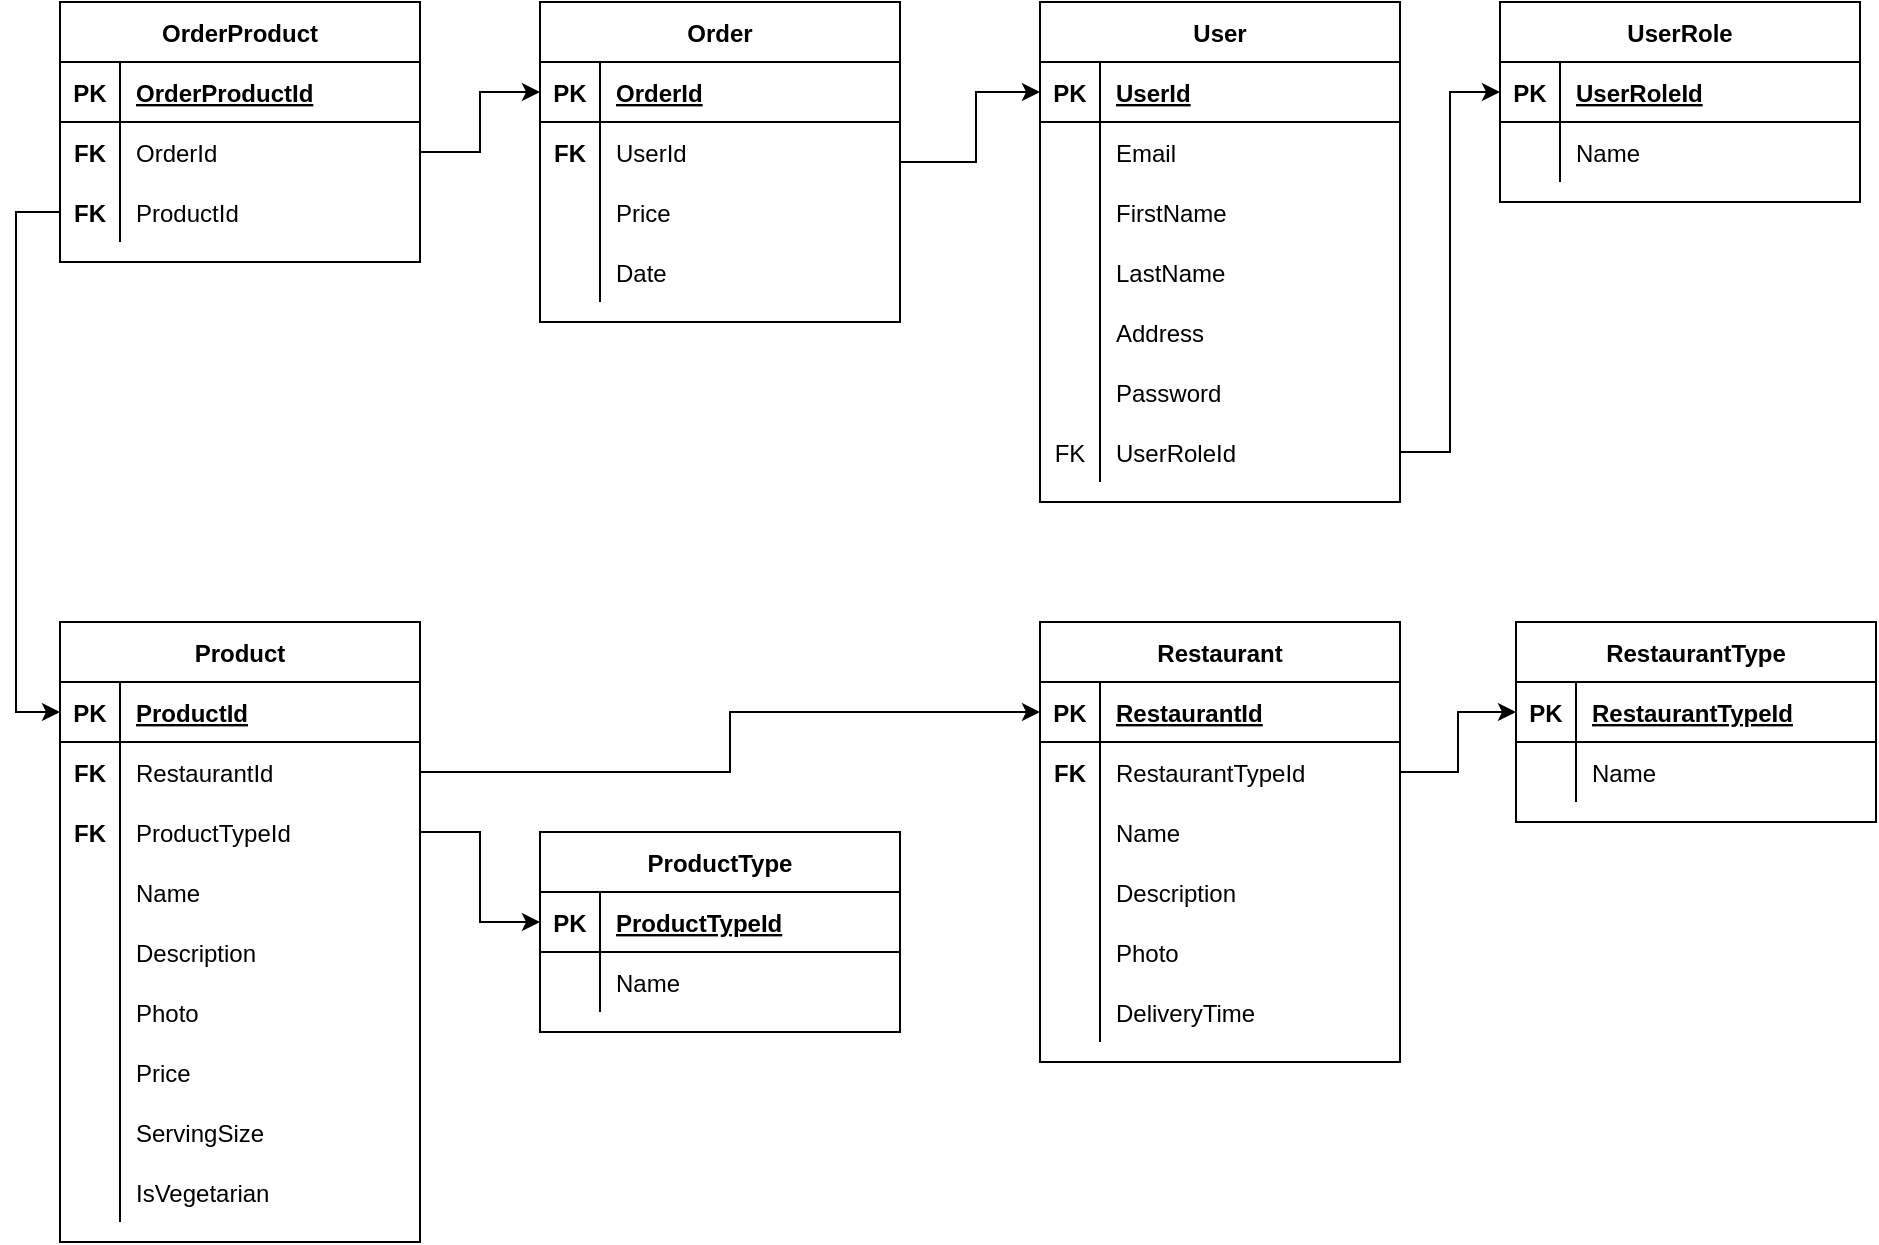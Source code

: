 <mxfile version="14.5.6" type="google"><diagram id="oCyVyAh46VMlosCdDsmd" name="Page-1"><mxGraphModel dx="2062" dy="1154" grid="1" gridSize="10" guides="1" tooltips="1" connect="1" arrows="1" fold="1" page="1" pageScale="1" pageWidth="1169" pageHeight="827" math="0" shadow="0"><root><mxCell id="0"/><mxCell id="1" parent="0"/><mxCell id="lBtri1qCRbGdytVLhp9v-1" value="User" style="shape=table;startSize=30;container=1;collapsible=1;childLayout=tableLayout;fixedRows=1;rowLines=0;fontStyle=1;align=center;resizeLast=1;" parent="1" vertex="1"><mxGeometry x="602" y="120" width="180" height="250" as="geometry"/></mxCell><mxCell id="lBtri1qCRbGdytVLhp9v-2" value="" style="shape=partialRectangle;collapsible=0;dropTarget=0;pointerEvents=0;fillColor=none;top=0;left=0;bottom=1;right=0;points=[[0,0.5],[1,0.5]];portConstraint=eastwest;" parent="lBtri1qCRbGdytVLhp9v-1" vertex="1"><mxGeometry y="30" width="180" height="30" as="geometry"/></mxCell><mxCell id="lBtri1qCRbGdytVLhp9v-3" value="PK" style="shape=partialRectangle;connectable=0;fillColor=none;top=0;left=0;bottom=0;right=0;fontStyle=1;overflow=hidden;" parent="lBtri1qCRbGdytVLhp9v-2" vertex="1"><mxGeometry width="30" height="30" as="geometry"/></mxCell><mxCell id="lBtri1qCRbGdytVLhp9v-4" value="UserId" style="shape=partialRectangle;connectable=0;fillColor=none;top=0;left=0;bottom=0;right=0;align=left;spacingLeft=6;fontStyle=5;overflow=hidden;" parent="lBtri1qCRbGdytVLhp9v-2" vertex="1"><mxGeometry x="30" width="150" height="30" as="geometry"/></mxCell><mxCell id="lBtri1qCRbGdytVLhp9v-5" value="" style="shape=partialRectangle;collapsible=0;dropTarget=0;pointerEvents=0;fillColor=none;top=0;left=0;bottom=0;right=0;points=[[0,0.5],[1,0.5]];portConstraint=eastwest;" parent="lBtri1qCRbGdytVLhp9v-1" vertex="1"><mxGeometry y="60" width="180" height="30" as="geometry"/></mxCell><mxCell id="lBtri1qCRbGdytVLhp9v-6" value="" style="shape=partialRectangle;connectable=0;fillColor=none;top=0;left=0;bottom=0;right=0;editable=1;overflow=hidden;" parent="lBtri1qCRbGdytVLhp9v-5" vertex="1"><mxGeometry width="30" height="30" as="geometry"/></mxCell><mxCell id="lBtri1qCRbGdytVLhp9v-7" value="Email" style="shape=partialRectangle;connectable=0;fillColor=none;top=0;left=0;bottom=0;right=0;align=left;spacingLeft=6;overflow=hidden;" parent="lBtri1qCRbGdytVLhp9v-5" vertex="1"><mxGeometry x="30" width="150" height="30" as="geometry"/></mxCell><mxCell id="lBtri1qCRbGdytVLhp9v-8" value="" style="shape=partialRectangle;collapsible=0;dropTarget=0;pointerEvents=0;fillColor=none;top=0;left=0;bottom=0;right=0;points=[[0,0.5],[1,0.5]];portConstraint=eastwest;" parent="lBtri1qCRbGdytVLhp9v-1" vertex="1"><mxGeometry y="90" width="180" height="30" as="geometry"/></mxCell><mxCell id="lBtri1qCRbGdytVLhp9v-9" value="" style="shape=partialRectangle;connectable=0;fillColor=none;top=0;left=0;bottom=0;right=0;editable=1;overflow=hidden;" parent="lBtri1qCRbGdytVLhp9v-8" vertex="1"><mxGeometry width="30" height="30" as="geometry"/></mxCell><mxCell id="lBtri1qCRbGdytVLhp9v-10" value="FirstName" style="shape=partialRectangle;connectable=0;fillColor=none;top=0;left=0;bottom=0;right=0;align=left;spacingLeft=6;overflow=hidden;" parent="lBtri1qCRbGdytVLhp9v-8" vertex="1"><mxGeometry x="30" width="150" height="30" as="geometry"/></mxCell><mxCell id="lBtri1qCRbGdytVLhp9v-11" value="" style="shape=partialRectangle;collapsible=0;dropTarget=0;pointerEvents=0;fillColor=none;top=0;left=0;bottom=0;right=0;points=[[0,0.5],[1,0.5]];portConstraint=eastwest;" parent="lBtri1qCRbGdytVLhp9v-1" vertex="1"><mxGeometry y="120" width="180" height="30" as="geometry"/></mxCell><mxCell id="lBtri1qCRbGdytVLhp9v-12" value="" style="shape=partialRectangle;connectable=0;fillColor=none;top=0;left=0;bottom=0;right=0;editable=1;overflow=hidden;" parent="lBtri1qCRbGdytVLhp9v-11" vertex="1"><mxGeometry width="30" height="30" as="geometry"/></mxCell><mxCell id="lBtri1qCRbGdytVLhp9v-13" value="LastName" style="shape=partialRectangle;connectable=0;fillColor=none;top=0;left=0;bottom=0;right=0;align=left;spacingLeft=6;overflow=hidden;" parent="lBtri1qCRbGdytVLhp9v-11" vertex="1"><mxGeometry x="30" width="150" height="30" as="geometry"/></mxCell><mxCell id="lBtri1qCRbGdytVLhp9v-14" value="" style="shape=partialRectangle;collapsible=0;dropTarget=0;pointerEvents=0;fillColor=none;top=0;left=0;bottom=0;right=0;points=[[0,0.5],[1,0.5]];portConstraint=eastwest;" parent="lBtri1qCRbGdytVLhp9v-1" vertex="1"><mxGeometry y="150" width="180" height="30" as="geometry"/></mxCell><mxCell id="lBtri1qCRbGdytVLhp9v-15" value="" style="shape=partialRectangle;connectable=0;fillColor=none;top=0;left=0;bottom=0;right=0;editable=1;overflow=hidden;" parent="lBtri1qCRbGdytVLhp9v-14" vertex="1"><mxGeometry width="30" height="30" as="geometry"/></mxCell><mxCell id="lBtri1qCRbGdytVLhp9v-16" value="Address" style="shape=partialRectangle;connectable=0;fillColor=none;top=0;left=0;bottom=0;right=0;align=left;spacingLeft=6;overflow=hidden;" parent="lBtri1qCRbGdytVLhp9v-14" vertex="1"><mxGeometry x="30" width="150" height="30" as="geometry"/></mxCell><mxCell id="lBtri1qCRbGdytVLhp9v-17" value="" style="shape=partialRectangle;collapsible=0;dropTarget=0;pointerEvents=0;fillColor=none;top=0;left=0;bottom=0;right=0;points=[[0,0.5],[1,0.5]];portConstraint=eastwest;" parent="lBtri1qCRbGdytVLhp9v-1" vertex="1"><mxGeometry y="180" width="180" height="30" as="geometry"/></mxCell><mxCell id="lBtri1qCRbGdytVLhp9v-18" value="" style="shape=partialRectangle;connectable=0;fillColor=none;top=0;left=0;bottom=0;right=0;editable=1;overflow=hidden;" parent="lBtri1qCRbGdytVLhp9v-17" vertex="1"><mxGeometry width="30" height="30" as="geometry"/></mxCell><mxCell id="lBtri1qCRbGdytVLhp9v-19" value="Password" style="shape=partialRectangle;connectable=0;fillColor=none;top=0;left=0;bottom=0;right=0;align=left;spacingLeft=6;overflow=hidden;" parent="lBtri1qCRbGdytVLhp9v-17" vertex="1"><mxGeometry x="30" width="150" height="30" as="geometry"/></mxCell><mxCell id="lBtri1qCRbGdytVLhp9v-20" value="" style="shape=partialRectangle;collapsible=0;dropTarget=0;pointerEvents=0;fillColor=none;top=0;left=0;bottom=0;right=0;points=[[0,0.5],[1,0.5]];portConstraint=eastwest;" parent="lBtri1qCRbGdytVLhp9v-1" vertex="1"><mxGeometry y="210" width="180" height="30" as="geometry"/></mxCell><mxCell id="lBtri1qCRbGdytVLhp9v-21" value="FK" style="shape=partialRectangle;connectable=0;fillColor=none;top=0;left=0;bottom=0;right=0;editable=1;overflow=hidden;" parent="lBtri1qCRbGdytVLhp9v-20" vertex="1"><mxGeometry width="30" height="30" as="geometry"/></mxCell><mxCell id="lBtri1qCRbGdytVLhp9v-22" value="UserRoleId" style="shape=partialRectangle;connectable=0;fillColor=none;top=0;left=0;bottom=0;right=0;align=left;spacingLeft=6;overflow=hidden;" parent="lBtri1qCRbGdytVLhp9v-20" vertex="1"><mxGeometry x="30" width="150" height="30" as="geometry"/></mxCell><mxCell id="lBtri1qCRbGdytVLhp9v-23" value="UserRole" style="shape=table;startSize=30;container=1;collapsible=1;childLayout=tableLayout;fixedRows=1;rowLines=0;fontStyle=1;align=center;resizeLast=1;" parent="1" vertex="1"><mxGeometry x="832" y="120" width="180" height="100" as="geometry"/></mxCell><mxCell id="lBtri1qCRbGdytVLhp9v-24" value="" style="shape=partialRectangle;collapsible=0;dropTarget=0;pointerEvents=0;fillColor=none;top=0;left=0;bottom=1;right=0;points=[[0,0.5],[1,0.5]];portConstraint=eastwest;" parent="lBtri1qCRbGdytVLhp9v-23" vertex="1"><mxGeometry y="30" width="180" height="30" as="geometry"/></mxCell><mxCell id="lBtri1qCRbGdytVLhp9v-25" value="PK" style="shape=partialRectangle;connectable=0;fillColor=none;top=0;left=0;bottom=0;right=0;fontStyle=1;overflow=hidden;" parent="lBtri1qCRbGdytVLhp9v-24" vertex="1"><mxGeometry width="30" height="30" as="geometry"/></mxCell><mxCell id="lBtri1qCRbGdytVLhp9v-26" value="UserRoleId" style="shape=partialRectangle;connectable=0;fillColor=none;top=0;left=0;bottom=0;right=0;align=left;spacingLeft=6;fontStyle=5;overflow=hidden;" parent="lBtri1qCRbGdytVLhp9v-24" vertex="1"><mxGeometry x="30" width="150" height="30" as="geometry"/></mxCell><mxCell id="lBtri1qCRbGdytVLhp9v-27" value="" style="shape=partialRectangle;collapsible=0;dropTarget=0;pointerEvents=0;fillColor=none;top=0;left=0;bottom=0;right=0;points=[[0,0.5],[1,0.5]];portConstraint=eastwest;" parent="lBtri1qCRbGdytVLhp9v-23" vertex="1"><mxGeometry y="60" width="180" height="30" as="geometry"/></mxCell><mxCell id="lBtri1qCRbGdytVLhp9v-28" value="" style="shape=partialRectangle;connectable=0;fillColor=none;top=0;left=0;bottom=0;right=0;editable=1;overflow=hidden;" parent="lBtri1qCRbGdytVLhp9v-27" vertex="1"><mxGeometry width="30" height="30" as="geometry"/></mxCell><mxCell id="lBtri1qCRbGdytVLhp9v-29" value="Name" style="shape=partialRectangle;connectable=0;fillColor=none;top=0;left=0;bottom=0;right=0;align=left;spacingLeft=6;overflow=hidden;" parent="lBtri1qCRbGdytVLhp9v-27" vertex="1"><mxGeometry x="30" width="150" height="30" as="geometry"/></mxCell><mxCell id="lBtri1qCRbGdytVLhp9v-30" style="edgeStyle=orthogonalEdgeStyle;rounded=0;orthogonalLoop=1;jettySize=auto;html=1;entryX=0;entryY=0.5;entryDx=0;entryDy=0;" parent="1" source="lBtri1qCRbGdytVLhp9v-20" target="lBtri1qCRbGdytVLhp9v-24" edge="1"><mxGeometry relative="1" as="geometry"/></mxCell><mxCell id="lBtri1qCRbGdytVLhp9v-32" value="RestaurantType" style="shape=table;startSize=30;container=1;collapsible=1;childLayout=tableLayout;fixedRows=1;rowLines=0;fontStyle=1;align=center;resizeLast=1;" parent="1" vertex="1"><mxGeometry x="840" y="430" width="180" height="100" as="geometry"/></mxCell><mxCell id="lBtri1qCRbGdytVLhp9v-33" value="" style="shape=partialRectangle;collapsible=0;dropTarget=0;pointerEvents=0;fillColor=none;top=0;left=0;bottom=1;right=0;points=[[0,0.5],[1,0.5]];portConstraint=eastwest;" parent="lBtri1qCRbGdytVLhp9v-32" vertex="1"><mxGeometry y="30" width="180" height="30" as="geometry"/></mxCell><mxCell id="lBtri1qCRbGdytVLhp9v-34" value="PK" style="shape=partialRectangle;connectable=0;fillColor=none;top=0;left=0;bottom=0;right=0;fontStyle=1;overflow=hidden;" parent="lBtri1qCRbGdytVLhp9v-33" vertex="1"><mxGeometry width="30" height="30" as="geometry"/></mxCell><mxCell id="lBtri1qCRbGdytVLhp9v-35" value="RestaurantTypeId" style="shape=partialRectangle;connectable=0;fillColor=none;top=0;left=0;bottom=0;right=0;align=left;spacingLeft=6;fontStyle=5;overflow=hidden;" parent="lBtri1qCRbGdytVLhp9v-33" vertex="1"><mxGeometry x="30" width="150" height="30" as="geometry"/></mxCell><mxCell id="lBtri1qCRbGdytVLhp9v-36" value="" style="shape=partialRectangle;collapsible=0;dropTarget=0;pointerEvents=0;fillColor=none;top=0;left=0;bottom=0;right=0;points=[[0,0.5],[1,0.5]];portConstraint=eastwest;" parent="lBtri1qCRbGdytVLhp9v-32" vertex="1"><mxGeometry y="60" width="180" height="30" as="geometry"/></mxCell><mxCell id="lBtri1qCRbGdytVLhp9v-37" value="" style="shape=partialRectangle;connectable=0;fillColor=none;top=0;left=0;bottom=0;right=0;editable=1;overflow=hidden;" parent="lBtri1qCRbGdytVLhp9v-36" vertex="1"><mxGeometry width="30" height="30" as="geometry"/></mxCell><mxCell id="lBtri1qCRbGdytVLhp9v-38" value="Name" style="shape=partialRectangle;connectable=0;fillColor=none;top=0;left=0;bottom=0;right=0;align=left;spacingLeft=6;overflow=hidden;" parent="lBtri1qCRbGdytVLhp9v-36" vertex="1"><mxGeometry x="30" width="150" height="30" as="geometry"/></mxCell><mxCell id="lBtri1qCRbGdytVLhp9v-39" value="Restaurant" style="shape=table;startSize=30;container=1;collapsible=1;childLayout=tableLayout;fixedRows=1;rowLines=0;fontStyle=1;align=center;resizeLast=1;" parent="1" vertex="1"><mxGeometry x="602" y="430" width="180" height="220" as="geometry"/></mxCell><mxCell id="lBtri1qCRbGdytVLhp9v-40" value="" style="shape=partialRectangle;collapsible=0;dropTarget=0;pointerEvents=0;fillColor=none;top=0;left=0;bottom=1;right=0;points=[[0,0.5],[1,0.5]];portConstraint=eastwest;" parent="lBtri1qCRbGdytVLhp9v-39" vertex="1"><mxGeometry y="30" width="180" height="30" as="geometry"/></mxCell><mxCell id="lBtri1qCRbGdytVLhp9v-41" value="PK" style="shape=partialRectangle;connectable=0;fillColor=none;top=0;left=0;bottom=0;right=0;fontStyle=1;overflow=hidden;" parent="lBtri1qCRbGdytVLhp9v-40" vertex="1"><mxGeometry width="30" height="30" as="geometry"/></mxCell><mxCell id="lBtri1qCRbGdytVLhp9v-42" value="RestaurantId" style="shape=partialRectangle;connectable=0;fillColor=none;top=0;left=0;bottom=0;right=0;align=left;spacingLeft=6;fontStyle=5;overflow=hidden;" parent="lBtri1qCRbGdytVLhp9v-40" vertex="1"><mxGeometry x="30" width="150" height="30" as="geometry"/></mxCell><mxCell id="lBtri1qCRbGdytVLhp9v-43" value="" style="shape=partialRectangle;collapsible=0;dropTarget=0;pointerEvents=0;fillColor=none;top=0;left=0;bottom=0;right=0;points=[[0,0.5],[1,0.5]];portConstraint=eastwest;" parent="lBtri1qCRbGdytVLhp9v-39" vertex="1"><mxGeometry y="60" width="180" height="30" as="geometry"/></mxCell><mxCell id="lBtri1qCRbGdytVLhp9v-44" value="FK" style="shape=partialRectangle;connectable=0;fillColor=none;top=0;left=0;bottom=0;right=0;editable=1;overflow=hidden;fontStyle=1" parent="lBtri1qCRbGdytVLhp9v-43" vertex="1"><mxGeometry width="30" height="30" as="geometry"/></mxCell><mxCell id="lBtri1qCRbGdytVLhp9v-45" value="RestaurantTypeId" style="shape=partialRectangle;connectable=0;fillColor=none;top=0;left=0;bottom=0;right=0;align=left;spacingLeft=6;overflow=hidden;" parent="lBtri1qCRbGdytVLhp9v-43" vertex="1"><mxGeometry x="30" width="150" height="30" as="geometry"/></mxCell><mxCell id="lBtri1qCRbGdytVLhp9v-46" value="" style="shape=partialRectangle;collapsible=0;dropTarget=0;pointerEvents=0;fillColor=none;top=0;left=0;bottom=0;right=0;points=[[0,0.5],[1,0.5]];portConstraint=eastwest;" parent="lBtri1qCRbGdytVLhp9v-39" vertex="1"><mxGeometry y="90" width="180" height="30" as="geometry"/></mxCell><mxCell id="lBtri1qCRbGdytVLhp9v-47" value="" style="shape=partialRectangle;connectable=0;fillColor=none;top=0;left=0;bottom=0;right=0;editable=1;overflow=hidden;" parent="lBtri1qCRbGdytVLhp9v-46" vertex="1"><mxGeometry width="30" height="30" as="geometry"/></mxCell><mxCell id="lBtri1qCRbGdytVLhp9v-48" value="Name" style="shape=partialRectangle;connectable=0;fillColor=none;top=0;left=0;bottom=0;right=0;align=left;spacingLeft=6;overflow=hidden;" parent="lBtri1qCRbGdytVLhp9v-46" vertex="1"><mxGeometry x="30" width="150" height="30" as="geometry"/></mxCell><mxCell id="lBtri1qCRbGdytVLhp9v-49" value="" style="shape=partialRectangle;collapsible=0;dropTarget=0;pointerEvents=0;fillColor=none;top=0;left=0;bottom=0;right=0;points=[[0,0.5],[1,0.5]];portConstraint=eastwest;" parent="lBtri1qCRbGdytVLhp9v-39" vertex="1"><mxGeometry y="120" width="180" height="30" as="geometry"/></mxCell><mxCell id="lBtri1qCRbGdytVLhp9v-50" value="" style="shape=partialRectangle;connectable=0;fillColor=none;top=0;left=0;bottom=0;right=0;editable=1;overflow=hidden;" parent="lBtri1qCRbGdytVLhp9v-49" vertex="1"><mxGeometry width="30" height="30" as="geometry"/></mxCell><mxCell id="lBtri1qCRbGdytVLhp9v-51" value="Description" style="shape=partialRectangle;connectable=0;fillColor=none;top=0;left=0;bottom=0;right=0;align=left;spacingLeft=6;overflow=hidden;" parent="lBtri1qCRbGdytVLhp9v-49" vertex="1"><mxGeometry x="30" width="150" height="30" as="geometry"/></mxCell><mxCell id="lBtri1qCRbGdytVLhp9v-52" value="" style="shape=partialRectangle;collapsible=0;dropTarget=0;pointerEvents=0;fillColor=none;top=0;left=0;bottom=0;right=0;points=[[0,0.5],[1,0.5]];portConstraint=eastwest;" parent="lBtri1qCRbGdytVLhp9v-39" vertex="1"><mxGeometry y="150" width="180" height="30" as="geometry"/></mxCell><mxCell id="lBtri1qCRbGdytVLhp9v-53" value="" style="shape=partialRectangle;connectable=0;fillColor=none;top=0;left=0;bottom=0;right=0;editable=1;overflow=hidden;" parent="lBtri1qCRbGdytVLhp9v-52" vertex="1"><mxGeometry width="30" height="30" as="geometry"/></mxCell><mxCell id="lBtri1qCRbGdytVLhp9v-54" value="Photo" style="shape=partialRectangle;connectable=0;fillColor=none;top=0;left=0;bottom=0;right=0;align=left;spacingLeft=6;overflow=hidden;" parent="lBtri1qCRbGdytVLhp9v-52" vertex="1"><mxGeometry x="30" width="150" height="30" as="geometry"/></mxCell><mxCell id="lBtri1qCRbGdytVLhp9v-55" value="" style="shape=partialRectangle;collapsible=0;dropTarget=0;pointerEvents=0;fillColor=none;top=0;left=0;bottom=0;right=0;points=[[0,0.5],[1,0.5]];portConstraint=eastwest;" parent="lBtri1qCRbGdytVLhp9v-39" vertex="1"><mxGeometry y="180" width="180" height="30" as="geometry"/></mxCell><mxCell id="lBtri1qCRbGdytVLhp9v-56" value="" style="shape=partialRectangle;connectable=0;fillColor=none;top=0;left=0;bottom=0;right=0;editable=1;overflow=hidden;" parent="lBtri1qCRbGdytVLhp9v-55" vertex="1"><mxGeometry width="30" height="30" as="geometry"/></mxCell><mxCell id="lBtri1qCRbGdytVLhp9v-57" value="DeliveryTime" style="shape=partialRectangle;connectable=0;fillColor=none;top=0;left=0;bottom=0;right=0;align=left;spacingLeft=6;overflow=hidden;" parent="lBtri1qCRbGdytVLhp9v-55" vertex="1"><mxGeometry x="30" width="150" height="30" as="geometry"/></mxCell><mxCell id="lBtri1qCRbGdytVLhp9v-58" value="Product" style="shape=table;startSize=30;container=1;collapsible=1;childLayout=tableLayout;fixedRows=1;rowLines=0;fontStyle=1;align=center;resizeLast=1;" parent="1" vertex="1"><mxGeometry x="112" y="430" width="180" height="310" as="geometry"/></mxCell><mxCell id="lBtri1qCRbGdytVLhp9v-59" value="" style="shape=partialRectangle;collapsible=0;dropTarget=0;pointerEvents=0;fillColor=none;top=0;left=0;bottom=1;right=0;points=[[0,0.5],[1,0.5]];portConstraint=eastwest;" parent="lBtri1qCRbGdytVLhp9v-58" vertex="1"><mxGeometry y="30" width="180" height="30" as="geometry"/></mxCell><mxCell id="lBtri1qCRbGdytVLhp9v-60" value="PK" style="shape=partialRectangle;connectable=0;fillColor=none;top=0;left=0;bottom=0;right=0;fontStyle=1;overflow=hidden;" parent="lBtri1qCRbGdytVLhp9v-59" vertex="1"><mxGeometry width="30" height="30" as="geometry"/></mxCell><mxCell id="lBtri1qCRbGdytVLhp9v-61" value="ProductId" style="shape=partialRectangle;connectable=0;fillColor=none;top=0;left=0;bottom=0;right=0;align=left;spacingLeft=6;fontStyle=5;overflow=hidden;" parent="lBtri1qCRbGdytVLhp9v-59" vertex="1"><mxGeometry x="30" width="150" height="30" as="geometry"/></mxCell><mxCell id="lBtri1qCRbGdytVLhp9v-62" value="" style="shape=partialRectangle;collapsible=0;dropTarget=0;pointerEvents=0;fillColor=none;top=0;left=0;bottom=0;right=0;points=[[0,0.5],[1,0.5]];portConstraint=eastwest;" parent="lBtri1qCRbGdytVLhp9v-58" vertex="1"><mxGeometry y="60" width="180" height="30" as="geometry"/></mxCell><mxCell id="lBtri1qCRbGdytVLhp9v-63" value="FK" style="shape=partialRectangle;connectable=0;fillColor=none;top=0;left=0;bottom=0;right=0;editable=1;overflow=hidden;fontStyle=1" parent="lBtri1qCRbGdytVLhp9v-62" vertex="1"><mxGeometry width="30" height="30" as="geometry"/></mxCell><mxCell id="lBtri1qCRbGdytVLhp9v-64" value="RestaurantId" style="shape=partialRectangle;connectable=0;fillColor=none;top=0;left=0;bottom=0;right=0;align=left;spacingLeft=6;overflow=hidden;" parent="lBtri1qCRbGdytVLhp9v-62" vertex="1"><mxGeometry x="30" width="150" height="30" as="geometry"/></mxCell><mxCell id="lBtri1qCRbGdytVLhp9v-65" value="" style="shape=partialRectangle;collapsible=0;dropTarget=0;pointerEvents=0;fillColor=none;top=0;left=0;bottom=0;right=0;points=[[0,0.5],[1,0.5]];portConstraint=eastwest;" parent="lBtri1qCRbGdytVLhp9v-58" vertex="1"><mxGeometry y="90" width="180" height="30" as="geometry"/></mxCell><mxCell id="lBtri1qCRbGdytVLhp9v-66" value="FK" style="shape=partialRectangle;connectable=0;fillColor=none;top=0;left=0;bottom=0;right=0;editable=1;overflow=hidden;fontStyle=1" parent="lBtri1qCRbGdytVLhp9v-65" vertex="1"><mxGeometry width="30" height="30" as="geometry"/></mxCell><mxCell id="lBtri1qCRbGdytVLhp9v-67" value="ProductTypeId" style="shape=partialRectangle;connectable=0;fillColor=none;top=0;left=0;bottom=0;right=0;align=left;spacingLeft=6;overflow=hidden;" parent="lBtri1qCRbGdytVLhp9v-65" vertex="1"><mxGeometry x="30" width="150" height="30" as="geometry"/></mxCell><mxCell id="lBtri1qCRbGdytVLhp9v-68" value="" style="shape=partialRectangle;collapsible=0;dropTarget=0;pointerEvents=0;fillColor=none;top=0;left=0;bottom=0;right=0;points=[[0,0.5],[1,0.5]];portConstraint=eastwest;" parent="lBtri1qCRbGdytVLhp9v-58" vertex="1"><mxGeometry y="120" width="180" height="30" as="geometry"/></mxCell><mxCell id="lBtri1qCRbGdytVLhp9v-69" value="" style="shape=partialRectangle;connectable=0;fillColor=none;top=0;left=0;bottom=0;right=0;editable=1;overflow=hidden;" parent="lBtri1qCRbGdytVLhp9v-68" vertex="1"><mxGeometry width="30" height="30" as="geometry"/></mxCell><mxCell id="lBtri1qCRbGdytVLhp9v-70" value="Name" style="shape=partialRectangle;connectable=0;fillColor=none;top=0;left=0;bottom=0;right=0;align=left;spacingLeft=6;overflow=hidden;" parent="lBtri1qCRbGdytVLhp9v-68" vertex="1"><mxGeometry x="30" width="150" height="30" as="geometry"/></mxCell><mxCell id="lBtri1qCRbGdytVLhp9v-71" value="" style="shape=partialRectangle;collapsible=0;dropTarget=0;pointerEvents=0;fillColor=none;top=0;left=0;bottom=0;right=0;points=[[0,0.5],[1,0.5]];portConstraint=eastwest;" parent="lBtri1qCRbGdytVLhp9v-58" vertex="1"><mxGeometry y="150" width="180" height="30" as="geometry"/></mxCell><mxCell id="lBtri1qCRbGdytVLhp9v-72" value="" style="shape=partialRectangle;connectable=0;fillColor=none;top=0;left=0;bottom=0;right=0;editable=1;overflow=hidden;" parent="lBtri1qCRbGdytVLhp9v-71" vertex="1"><mxGeometry width="30" height="30" as="geometry"/></mxCell><mxCell id="lBtri1qCRbGdytVLhp9v-73" value="Description" style="shape=partialRectangle;connectable=0;fillColor=none;top=0;left=0;bottom=0;right=0;align=left;spacingLeft=6;overflow=hidden;" parent="lBtri1qCRbGdytVLhp9v-71" vertex="1"><mxGeometry x="30" width="150" height="30" as="geometry"/></mxCell><mxCell id="lBtri1qCRbGdytVLhp9v-74" value="" style="shape=partialRectangle;collapsible=0;dropTarget=0;pointerEvents=0;fillColor=none;top=0;left=0;bottom=0;right=0;points=[[0,0.5],[1,0.5]];portConstraint=eastwest;" parent="lBtri1qCRbGdytVLhp9v-58" vertex="1"><mxGeometry y="180" width="180" height="30" as="geometry"/></mxCell><mxCell id="lBtri1qCRbGdytVLhp9v-75" value="" style="shape=partialRectangle;connectable=0;fillColor=none;top=0;left=0;bottom=0;right=0;editable=1;overflow=hidden;" parent="lBtri1qCRbGdytVLhp9v-74" vertex="1"><mxGeometry width="30" height="30" as="geometry"/></mxCell><mxCell id="lBtri1qCRbGdytVLhp9v-76" value="Photo" style="shape=partialRectangle;connectable=0;fillColor=none;top=0;left=0;bottom=0;right=0;align=left;spacingLeft=6;overflow=hidden;" parent="lBtri1qCRbGdytVLhp9v-74" vertex="1"><mxGeometry x="30" width="150" height="30" as="geometry"/></mxCell><mxCell id="lBtri1qCRbGdytVLhp9v-77" value="" style="shape=partialRectangle;collapsible=0;dropTarget=0;pointerEvents=0;fillColor=none;top=0;left=0;bottom=0;right=0;points=[[0,0.5],[1,0.5]];portConstraint=eastwest;" parent="lBtri1qCRbGdytVLhp9v-58" vertex="1"><mxGeometry y="210" width="180" height="30" as="geometry"/></mxCell><mxCell id="lBtri1qCRbGdytVLhp9v-78" value="" style="shape=partialRectangle;connectable=0;fillColor=none;top=0;left=0;bottom=0;right=0;editable=1;overflow=hidden;" parent="lBtri1qCRbGdytVLhp9v-77" vertex="1"><mxGeometry width="30" height="30" as="geometry"/></mxCell><mxCell id="lBtri1qCRbGdytVLhp9v-79" value="Price" style="shape=partialRectangle;connectable=0;fillColor=none;top=0;left=0;bottom=0;right=0;align=left;spacingLeft=6;overflow=hidden;" parent="lBtri1qCRbGdytVLhp9v-77" vertex="1"><mxGeometry x="30" width="150" height="30" as="geometry"/></mxCell><mxCell id="lBtri1qCRbGdytVLhp9v-80" value="" style="shape=partialRectangle;collapsible=0;dropTarget=0;pointerEvents=0;fillColor=none;top=0;left=0;bottom=0;right=0;points=[[0,0.5],[1,0.5]];portConstraint=eastwest;" parent="lBtri1qCRbGdytVLhp9v-58" vertex="1"><mxGeometry y="240" width="180" height="30" as="geometry"/></mxCell><mxCell id="lBtri1qCRbGdytVLhp9v-81" value="" style="shape=partialRectangle;connectable=0;fillColor=none;top=0;left=0;bottom=0;right=0;editable=1;overflow=hidden;" parent="lBtri1qCRbGdytVLhp9v-80" vertex="1"><mxGeometry width="30" height="30" as="geometry"/></mxCell><mxCell id="lBtri1qCRbGdytVLhp9v-82" value="ServingSize" style="shape=partialRectangle;connectable=0;fillColor=none;top=0;left=0;bottom=0;right=0;align=left;spacingLeft=6;overflow=hidden;" parent="lBtri1qCRbGdytVLhp9v-80" vertex="1"><mxGeometry x="30" width="150" height="30" as="geometry"/></mxCell><mxCell id="lBtri1qCRbGdytVLhp9v-83" value="" style="shape=partialRectangle;collapsible=0;dropTarget=0;pointerEvents=0;fillColor=none;top=0;left=0;bottom=0;right=0;points=[[0,0.5],[1,0.5]];portConstraint=eastwest;" parent="lBtri1qCRbGdytVLhp9v-58" vertex="1"><mxGeometry y="270" width="180" height="30" as="geometry"/></mxCell><mxCell id="lBtri1qCRbGdytVLhp9v-84" value="" style="shape=partialRectangle;connectable=0;fillColor=none;top=0;left=0;bottom=0;right=0;editable=1;overflow=hidden;" parent="lBtri1qCRbGdytVLhp9v-83" vertex="1"><mxGeometry width="30" height="30" as="geometry"/></mxCell><mxCell id="lBtri1qCRbGdytVLhp9v-85" value="IsVegetarian" style="shape=partialRectangle;connectable=0;fillColor=none;top=0;left=0;bottom=0;right=0;align=left;spacingLeft=6;overflow=hidden;" parent="lBtri1qCRbGdytVLhp9v-83" vertex="1"><mxGeometry x="30" width="150" height="30" as="geometry"/></mxCell><mxCell id="lBtri1qCRbGdytVLhp9v-86" value="ProductType" style="shape=table;startSize=30;container=1;collapsible=1;childLayout=tableLayout;fixedRows=1;rowLines=0;fontStyle=1;align=center;resizeLast=1;" parent="1" vertex="1"><mxGeometry x="352" y="535" width="180" height="100" as="geometry"/></mxCell><mxCell id="lBtri1qCRbGdytVLhp9v-87" value="" style="shape=partialRectangle;collapsible=0;dropTarget=0;pointerEvents=0;fillColor=none;top=0;left=0;bottom=1;right=0;points=[[0,0.5],[1,0.5]];portConstraint=eastwest;" parent="lBtri1qCRbGdytVLhp9v-86" vertex="1"><mxGeometry y="30" width="180" height="30" as="geometry"/></mxCell><mxCell id="lBtri1qCRbGdytVLhp9v-88" value="PK" style="shape=partialRectangle;connectable=0;fillColor=none;top=0;left=0;bottom=0;right=0;fontStyle=1;overflow=hidden;" parent="lBtri1qCRbGdytVLhp9v-87" vertex="1"><mxGeometry width="30" height="30" as="geometry"/></mxCell><mxCell id="lBtri1qCRbGdytVLhp9v-89" value="ProductTypeId" style="shape=partialRectangle;connectable=0;fillColor=none;top=0;left=0;bottom=0;right=0;align=left;spacingLeft=6;fontStyle=5;overflow=hidden;" parent="lBtri1qCRbGdytVLhp9v-87" vertex="1"><mxGeometry x="30" width="150" height="30" as="geometry"/></mxCell><mxCell id="lBtri1qCRbGdytVLhp9v-90" value="" style="shape=partialRectangle;collapsible=0;dropTarget=0;pointerEvents=0;fillColor=none;top=0;left=0;bottom=0;right=0;points=[[0,0.5],[1,0.5]];portConstraint=eastwest;" parent="lBtri1qCRbGdytVLhp9v-86" vertex="1"><mxGeometry y="60" width="180" height="30" as="geometry"/></mxCell><mxCell id="lBtri1qCRbGdytVLhp9v-91" value="" style="shape=partialRectangle;connectable=0;fillColor=none;top=0;left=0;bottom=0;right=0;editable=1;overflow=hidden;" parent="lBtri1qCRbGdytVLhp9v-90" vertex="1"><mxGeometry width="30" height="30" as="geometry"/></mxCell><mxCell id="lBtri1qCRbGdytVLhp9v-92" value="Name" style="shape=partialRectangle;connectable=0;fillColor=none;top=0;left=0;bottom=0;right=0;align=left;spacingLeft=6;overflow=hidden;" parent="lBtri1qCRbGdytVLhp9v-90" vertex="1"><mxGeometry x="30" width="150" height="30" as="geometry"/></mxCell><mxCell id="lBtri1qCRbGdytVLhp9v-131" style="edgeStyle=orthogonalEdgeStyle;rounded=0;orthogonalLoop=1;jettySize=auto;html=1;entryX=0;entryY=0.5;entryDx=0;entryDy=0;" parent="1" source="lBtri1qCRbGdytVLhp9v-103" target="lBtri1qCRbGdytVLhp9v-2" edge="1"><mxGeometry relative="1" as="geometry"><Array as="points"><mxPoint x="570" y="200"/><mxPoint x="570" y="165"/></Array></mxGeometry></mxCell><mxCell id="lBtri1qCRbGdytVLhp9v-103" value="Order" style="shape=table;startSize=30;container=1;collapsible=1;childLayout=tableLayout;fixedRows=1;rowLines=0;fontStyle=1;align=center;resizeLast=1;" parent="1" vertex="1"><mxGeometry x="352" y="120" width="180" height="160" as="geometry"/></mxCell><mxCell id="lBtri1qCRbGdytVLhp9v-104" value="" style="shape=partialRectangle;collapsible=0;dropTarget=0;pointerEvents=0;fillColor=none;top=0;left=0;bottom=1;right=0;points=[[0,0.5],[1,0.5]];portConstraint=eastwest;" parent="lBtri1qCRbGdytVLhp9v-103" vertex="1"><mxGeometry y="30" width="180" height="30" as="geometry"/></mxCell><mxCell id="lBtri1qCRbGdytVLhp9v-105" value="PK" style="shape=partialRectangle;connectable=0;fillColor=none;top=0;left=0;bottom=0;right=0;fontStyle=1;overflow=hidden;" parent="lBtri1qCRbGdytVLhp9v-104" vertex="1"><mxGeometry width="30" height="30" as="geometry"/></mxCell><mxCell id="lBtri1qCRbGdytVLhp9v-106" value="OrderId" style="shape=partialRectangle;connectable=0;fillColor=none;top=0;left=0;bottom=0;right=0;align=left;spacingLeft=6;fontStyle=5;overflow=hidden;" parent="lBtri1qCRbGdytVLhp9v-104" vertex="1"><mxGeometry x="30" width="150" height="30" as="geometry"/></mxCell><mxCell id="lBtri1qCRbGdytVLhp9v-107" value="" style="shape=partialRectangle;collapsible=0;dropTarget=0;pointerEvents=0;fillColor=none;top=0;left=0;bottom=0;right=0;points=[[0,0.5],[1,0.5]];portConstraint=eastwest;" parent="lBtri1qCRbGdytVLhp9v-103" vertex="1"><mxGeometry y="60" width="180" height="30" as="geometry"/></mxCell><mxCell id="lBtri1qCRbGdytVLhp9v-108" value="FK" style="shape=partialRectangle;connectable=0;fillColor=none;top=0;left=0;bottom=0;right=0;editable=1;overflow=hidden;fontStyle=1" parent="lBtri1qCRbGdytVLhp9v-107" vertex="1"><mxGeometry width="30" height="30" as="geometry"/></mxCell><mxCell id="lBtri1qCRbGdytVLhp9v-109" value="UserId" style="shape=partialRectangle;connectable=0;fillColor=none;top=0;left=0;bottom=0;right=0;align=left;spacingLeft=6;overflow=hidden;" parent="lBtri1qCRbGdytVLhp9v-107" vertex="1"><mxGeometry x="30" width="150" height="30" as="geometry"/></mxCell><mxCell id="lBtri1qCRbGdytVLhp9v-110" value="" style="shape=partialRectangle;collapsible=0;dropTarget=0;pointerEvents=0;fillColor=none;top=0;left=0;bottom=0;right=0;points=[[0,0.5],[1,0.5]];portConstraint=eastwest;" parent="lBtri1qCRbGdytVLhp9v-103" vertex="1"><mxGeometry y="90" width="180" height="30" as="geometry"/></mxCell><mxCell id="lBtri1qCRbGdytVLhp9v-111" value="" style="shape=partialRectangle;connectable=0;fillColor=none;top=0;left=0;bottom=0;right=0;editable=1;overflow=hidden;" parent="lBtri1qCRbGdytVLhp9v-110" vertex="1"><mxGeometry width="30" height="30" as="geometry"/></mxCell><mxCell id="lBtri1qCRbGdytVLhp9v-112" value="Price" style="shape=partialRectangle;connectable=0;fillColor=none;top=0;left=0;bottom=0;right=0;align=left;spacingLeft=6;overflow=hidden;" parent="lBtri1qCRbGdytVLhp9v-110" vertex="1"><mxGeometry x="30" width="150" height="30" as="geometry"/></mxCell><mxCell id="lBtri1qCRbGdytVLhp9v-113" value="" style="shape=partialRectangle;collapsible=0;dropTarget=0;pointerEvents=0;fillColor=none;top=0;left=0;bottom=0;right=0;points=[[0,0.5],[1,0.5]];portConstraint=eastwest;" parent="lBtri1qCRbGdytVLhp9v-103" vertex="1"><mxGeometry y="120" width="180" height="30" as="geometry"/></mxCell><mxCell id="lBtri1qCRbGdytVLhp9v-114" value="" style="shape=partialRectangle;connectable=0;fillColor=none;top=0;left=0;bottom=0;right=0;editable=1;overflow=hidden;" parent="lBtri1qCRbGdytVLhp9v-113" vertex="1"><mxGeometry width="30" height="30" as="geometry"/></mxCell><mxCell id="lBtri1qCRbGdytVLhp9v-115" value="Date" style="shape=partialRectangle;connectable=0;fillColor=none;top=0;left=0;bottom=0;right=0;align=left;spacingLeft=6;overflow=hidden;" parent="lBtri1qCRbGdytVLhp9v-113" vertex="1"><mxGeometry x="30" width="150" height="30" as="geometry"/></mxCell><mxCell id="lBtri1qCRbGdytVLhp9v-116" value="OrderProduct" style="shape=table;startSize=30;container=1;collapsible=1;childLayout=tableLayout;fixedRows=1;rowLines=0;fontStyle=1;align=center;resizeLast=1;" parent="1" vertex="1"><mxGeometry x="112" y="120" width="180" height="130" as="geometry"/></mxCell><mxCell id="lBtri1qCRbGdytVLhp9v-117" value="" style="shape=partialRectangle;collapsible=0;dropTarget=0;pointerEvents=0;fillColor=none;top=0;left=0;bottom=1;right=0;points=[[0,0.5],[1,0.5]];portConstraint=eastwest;" parent="lBtri1qCRbGdytVLhp9v-116" vertex="1"><mxGeometry y="30" width="180" height="30" as="geometry"/></mxCell><mxCell id="lBtri1qCRbGdytVLhp9v-118" value="PK" style="shape=partialRectangle;connectable=0;fillColor=none;top=0;left=0;bottom=0;right=0;fontStyle=1;overflow=hidden;" parent="lBtri1qCRbGdytVLhp9v-117" vertex="1"><mxGeometry width="30" height="30" as="geometry"/></mxCell><mxCell id="lBtri1qCRbGdytVLhp9v-119" value="OrderProductId" style="shape=partialRectangle;connectable=0;fillColor=none;top=0;left=0;bottom=0;right=0;align=left;spacingLeft=6;fontStyle=5;overflow=hidden;" parent="lBtri1qCRbGdytVLhp9v-117" vertex="1"><mxGeometry x="30" width="150" height="30" as="geometry"/></mxCell><mxCell id="lBtri1qCRbGdytVLhp9v-120" value="" style="shape=partialRectangle;collapsible=0;dropTarget=0;pointerEvents=0;fillColor=none;top=0;left=0;bottom=0;right=0;points=[[0,0.5],[1,0.5]];portConstraint=eastwest;" parent="lBtri1qCRbGdytVLhp9v-116" vertex="1"><mxGeometry y="60" width="180" height="30" as="geometry"/></mxCell><mxCell id="lBtri1qCRbGdytVLhp9v-121" value="FK" style="shape=partialRectangle;connectable=0;fillColor=none;top=0;left=0;bottom=0;right=0;editable=1;overflow=hidden;fontStyle=1" parent="lBtri1qCRbGdytVLhp9v-120" vertex="1"><mxGeometry width="30" height="30" as="geometry"/></mxCell><mxCell id="lBtri1qCRbGdytVLhp9v-122" value="OrderId" style="shape=partialRectangle;connectable=0;fillColor=none;top=0;left=0;bottom=0;right=0;align=left;spacingLeft=6;overflow=hidden;" parent="lBtri1qCRbGdytVLhp9v-120" vertex="1"><mxGeometry x="30" width="150" height="30" as="geometry"/></mxCell><mxCell id="lBtri1qCRbGdytVLhp9v-123" value="" style="shape=partialRectangle;collapsible=0;dropTarget=0;pointerEvents=0;fillColor=none;top=0;left=0;bottom=0;right=0;points=[[0,0.5],[1,0.5]];portConstraint=eastwest;" parent="lBtri1qCRbGdytVLhp9v-116" vertex="1"><mxGeometry y="90" width="180" height="30" as="geometry"/></mxCell><mxCell id="lBtri1qCRbGdytVLhp9v-124" value="FK" style="shape=partialRectangle;connectable=0;fillColor=none;top=0;left=0;bottom=0;right=0;editable=1;overflow=hidden;fontStyle=1" parent="lBtri1qCRbGdytVLhp9v-123" vertex="1"><mxGeometry width="30" height="30" as="geometry"/></mxCell><mxCell id="lBtri1qCRbGdytVLhp9v-125" value="ProductId" style="shape=partialRectangle;connectable=0;fillColor=none;top=0;left=0;bottom=0;right=0;align=left;spacingLeft=6;overflow=hidden;" parent="lBtri1qCRbGdytVLhp9v-123" vertex="1"><mxGeometry x="30" width="150" height="30" as="geometry"/></mxCell><mxCell id="lBtri1qCRbGdytVLhp9v-132" style="edgeStyle=orthogonalEdgeStyle;rounded=0;orthogonalLoop=1;jettySize=auto;html=1;" parent="1" source="lBtri1qCRbGdytVLhp9v-120" target="lBtri1qCRbGdytVLhp9v-104" edge="1"><mxGeometry relative="1" as="geometry"/></mxCell><mxCell id="lBtri1qCRbGdytVLhp9v-133" style="edgeStyle=orthogonalEdgeStyle;rounded=0;orthogonalLoop=1;jettySize=auto;html=1;exitX=1;exitY=0.5;exitDx=0;exitDy=0;" parent="1" source="lBtri1qCRbGdytVLhp9v-43" target="lBtri1qCRbGdytVLhp9v-33" edge="1"><mxGeometry relative="1" as="geometry"/></mxCell><mxCell id="lBtri1qCRbGdytVLhp9v-138" style="edgeStyle=orthogonalEdgeStyle;rounded=0;orthogonalLoop=1;jettySize=auto;html=1;entryX=0;entryY=0.5;entryDx=0;entryDy=0;" parent="1" source="lBtri1qCRbGdytVLhp9v-62" target="lBtri1qCRbGdytVLhp9v-40" edge="1"><mxGeometry relative="1" as="geometry"/></mxCell><mxCell id="lBtri1qCRbGdytVLhp9v-145" style="edgeStyle=orthogonalEdgeStyle;rounded=0;orthogonalLoop=1;jettySize=auto;html=1;entryX=0;entryY=0.5;entryDx=0;entryDy=0;" parent="1" source="lBtri1qCRbGdytVLhp9v-123" target="lBtri1qCRbGdytVLhp9v-59" edge="1"><mxGeometry relative="1" as="geometry"><Array as="points"><mxPoint x="90" y="225"/><mxPoint x="90" y="475"/></Array></mxGeometry></mxCell><mxCell id="dlXH_gDZuXOb9rahR5AM-2" style="edgeStyle=orthogonalEdgeStyle;rounded=0;orthogonalLoop=1;jettySize=auto;html=1;" edge="1" parent="1" source="lBtri1qCRbGdytVLhp9v-65" target="lBtri1qCRbGdytVLhp9v-87"><mxGeometry relative="1" as="geometry"/></mxCell></root></mxGraphModel></diagram></mxfile>